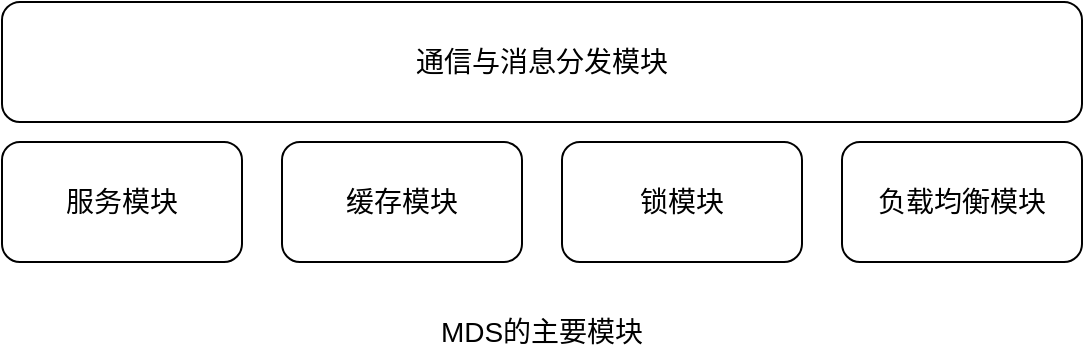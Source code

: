 <mxfile version="18.1.1" type="github" pages="3">
  <diagram id="VTJPPMgsjLx8ww_y1QMy" name="Page-1">
    <mxGraphModel dx="1662" dy="794" grid="1" gridSize="10" guides="1" tooltips="1" connect="1" arrows="1" fold="1" page="1" pageScale="1" pageWidth="827" pageHeight="1169" math="0" shadow="0">
      <root>
        <mxCell id="0" />
        <mxCell id="1" parent="0" />
        <mxCell id="A5HvCN1zyJK1gsS5gX_A-1" value="&lt;font style=&quot;font-size: 14px;&quot;&gt;通信与消息分发模块&lt;/font&gt;" style="rounded=1;whiteSpace=wrap;html=1;" vertex="1" parent="1">
          <mxGeometry x="260" y="190" width="540" height="60" as="geometry" />
        </mxCell>
        <mxCell id="A5HvCN1zyJK1gsS5gX_A-2" value="服务模块" style="rounded=1;whiteSpace=wrap;html=1;fontSize=14;" vertex="1" parent="1">
          <mxGeometry x="260" y="260" width="120" height="60" as="geometry" />
        </mxCell>
        <mxCell id="A5HvCN1zyJK1gsS5gX_A-3" value="缓存模块" style="rounded=1;whiteSpace=wrap;html=1;fontSize=14;" vertex="1" parent="1">
          <mxGeometry x="400" y="260" width="120" height="60" as="geometry" />
        </mxCell>
        <mxCell id="A5HvCN1zyJK1gsS5gX_A-4" value="锁模块" style="rounded=1;whiteSpace=wrap;html=1;fontSize=14;" vertex="1" parent="1">
          <mxGeometry x="540" y="260" width="120" height="60" as="geometry" />
        </mxCell>
        <mxCell id="A5HvCN1zyJK1gsS5gX_A-5" value="负载均衡模块" style="rounded=1;whiteSpace=wrap;html=1;fontSize=14;" vertex="1" parent="1">
          <mxGeometry x="680" y="260" width="120" height="60" as="geometry" />
        </mxCell>
        <mxCell id="A5HvCN1zyJK1gsS5gX_A-6" value="MDS的主要模块" style="text;html=1;strokeColor=none;fillColor=none;align=center;verticalAlign=middle;whiteSpace=wrap;rounded=0;fontSize=14;" vertex="1" parent="1">
          <mxGeometry x="465" y="340" width="130" height="30" as="geometry" />
        </mxCell>
      </root>
    </mxGraphModel>
  </diagram>
  <diagram id="IbD8_CEKftHZN9Kwmcnn" name="Page-2">
    <mxGraphModel dx="700" dy="784" grid="1" gridSize="10" guides="1" tooltips="1" connect="1" arrows="1" fold="1" page="1" pageScale="1" pageWidth="827" pageHeight="1169" math="0" shadow="0">
      <root>
        <mxCell id="0" />
        <mxCell id="1" parent="0" />
        <mxCell id="kFRPkHSUcrbc2XwFrMhv-1" value="CInode" style="rounded=1;whiteSpace=wrap;html=1;fontSize=14;" vertex="1" parent="1">
          <mxGeometry x="330" y="160" width="120" height="40" as="geometry" />
        </mxCell>
        <mxCell id="kFRPkHSUcrbc2XwFrMhv-2" value="CDir" style="rounded=1;whiteSpace=wrap;html=1;fontSize=14;" vertex="1" parent="1">
          <mxGeometry x="330" y="200" width="120" height="40" as="geometry" />
        </mxCell>
        <mxCell id="kFRPkHSUcrbc2XwFrMhv-6" value="" style="group" vertex="1" connectable="0" parent="1">
          <mxGeometry x="150" y="280" width="120" height="120" as="geometry" />
        </mxCell>
        <mxCell id="kFRPkHSUcrbc2XwFrMhv-3" value="CDentry" style="rounded=1;whiteSpace=wrap;html=1;fontSize=14;" vertex="1" parent="kFRPkHSUcrbc2XwFrMhv-6">
          <mxGeometry width="120" height="40" as="geometry" />
        </mxCell>
        <mxCell id="kFRPkHSUcrbc2XwFrMhv-4" value="CInode" style="rounded=1;whiteSpace=wrap;html=1;fontSize=14;" vertex="1" parent="kFRPkHSUcrbc2XwFrMhv-6">
          <mxGeometry y="40" width="120" height="40" as="geometry" />
        </mxCell>
        <mxCell id="kFRPkHSUcrbc2XwFrMhv-5" value="CDir" style="rounded=1;whiteSpace=wrap;html=1;fontSize=14;" vertex="1" parent="kFRPkHSUcrbc2XwFrMhv-6">
          <mxGeometry y="80" width="120" height="40" as="geometry" />
        </mxCell>
        <mxCell id="kFRPkHSUcrbc2XwFrMhv-7" value="" style="group" vertex="1" connectable="0" parent="1">
          <mxGeometry x="330" y="280" width="120" height="120" as="geometry" />
        </mxCell>
        <mxCell id="kFRPkHSUcrbc2XwFrMhv-8" value="CDentry" style="rounded=1;whiteSpace=wrap;html=1;fontSize=14;" vertex="1" parent="kFRPkHSUcrbc2XwFrMhv-7">
          <mxGeometry width="120" height="40" as="geometry" />
        </mxCell>
        <mxCell id="kFRPkHSUcrbc2XwFrMhv-9" value="CInode" style="rounded=1;whiteSpace=wrap;html=1;fontSize=14;" vertex="1" parent="kFRPkHSUcrbc2XwFrMhv-7">
          <mxGeometry y="40" width="120" height="40" as="geometry" />
        </mxCell>
        <mxCell id="kFRPkHSUcrbc2XwFrMhv-10" value="CDir" style="rounded=1;whiteSpace=wrap;html=1;fontSize=14;" vertex="1" parent="kFRPkHSUcrbc2XwFrMhv-7">
          <mxGeometry y="80" width="120" height="40" as="geometry" />
        </mxCell>
        <mxCell id="kFRPkHSUcrbc2XwFrMhv-11" value="" style="group" vertex="1" connectable="0" parent="1">
          <mxGeometry x="510" y="280" width="120" height="120" as="geometry" />
        </mxCell>
        <mxCell id="kFRPkHSUcrbc2XwFrMhv-12" value="CDentry" style="rounded=1;whiteSpace=wrap;html=1;fontSize=14;" vertex="1" parent="kFRPkHSUcrbc2XwFrMhv-11">
          <mxGeometry width="120" height="40" as="geometry" />
        </mxCell>
        <mxCell id="kFRPkHSUcrbc2XwFrMhv-13" value="CInode" style="rounded=1;whiteSpace=wrap;html=1;fontSize=14;" vertex="1" parent="kFRPkHSUcrbc2XwFrMhv-11">
          <mxGeometry y="40" width="120" height="40" as="geometry" />
        </mxCell>
        <mxCell id="kFRPkHSUcrbc2XwFrMhv-14" value="CDir" style="rounded=1;whiteSpace=wrap;html=1;fontSize=14;" vertex="1" parent="kFRPkHSUcrbc2XwFrMhv-11">
          <mxGeometry y="80" width="120" height="40" as="geometry" />
        </mxCell>
        <mxCell id="kFRPkHSUcrbc2XwFrMhv-15" value="Cdentry" style="rounded=1;whiteSpace=wrap;html=1;fontSize=14;" vertex="1" parent="1">
          <mxGeometry x="440" y="480" width="120" height="40" as="geometry" />
        </mxCell>
        <mxCell id="kFRPkHSUcrbc2XwFrMhv-16" value="CInode" style="rounded=1;whiteSpace=wrap;html=1;fontSize=14;" vertex="1" parent="1">
          <mxGeometry x="440" y="520" width="120" height="40" as="geometry" />
        </mxCell>
        <mxCell id="kFRPkHSUcrbc2XwFrMhv-17" value="Cdentry" style="rounded=1;whiteSpace=wrap;html=1;fontSize=14;" vertex="1" parent="1">
          <mxGeometry x="600" y="480" width="120" height="40" as="geometry" />
        </mxCell>
        <mxCell id="kFRPkHSUcrbc2XwFrMhv-18" value="CInode" style="rounded=1;whiteSpace=wrap;html=1;fontSize=14;" vertex="1" parent="1">
          <mxGeometry x="600" y="520" width="120" height="40" as="geometry" />
        </mxCell>
        <mxCell id="kFRPkHSUcrbc2XwFrMhv-19" value="" style="endArrow=classic;html=1;rounded=0;fontSize=14;exitX=0.5;exitY=1;exitDx=0;exitDy=0;entryX=0.5;entryY=0;entryDx=0;entryDy=0;" edge="1" parent="1" source="kFRPkHSUcrbc2XwFrMhv-2" target="kFRPkHSUcrbc2XwFrMhv-3">
          <mxGeometry width="50" height="50" relative="1" as="geometry">
            <mxPoint x="160" y="250" as="sourcePoint" />
            <mxPoint x="210" y="200" as="targetPoint" />
          </mxGeometry>
        </mxCell>
        <mxCell id="kFRPkHSUcrbc2XwFrMhv-20" value="" style="endArrow=classic;html=1;rounded=0;fontSize=14;" edge="1" parent="1" target="kFRPkHSUcrbc2XwFrMhv-8">
          <mxGeometry width="50" height="50" relative="1" as="geometry">
            <mxPoint x="390" y="240" as="sourcePoint" />
            <mxPoint x="220" y="290" as="targetPoint" />
          </mxGeometry>
        </mxCell>
        <mxCell id="kFRPkHSUcrbc2XwFrMhv-21" value="" style="endArrow=classic;html=1;rounded=0;fontSize=14;entryX=0.5;entryY=0;entryDx=0;entryDy=0;" edge="1" parent="1" target="kFRPkHSUcrbc2XwFrMhv-12">
          <mxGeometry width="50" height="50" relative="1" as="geometry">
            <mxPoint x="390" y="240" as="sourcePoint" />
            <mxPoint x="400" y="290" as="targetPoint" />
          </mxGeometry>
        </mxCell>
        <mxCell id="kFRPkHSUcrbc2XwFrMhv-22" value="" style="endArrow=classic;html=1;rounded=0;fontSize=14;exitX=0.5;exitY=1;exitDx=0;exitDy=0;entryX=0.5;entryY=0;entryDx=0;entryDy=0;" edge="1" parent="1" target="kFRPkHSUcrbc2XwFrMhv-15">
          <mxGeometry width="50" height="50" relative="1" as="geometry">
            <mxPoint x="570" y="400" as="sourcePoint" />
            <mxPoint x="390" y="440" as="targetPoint" />
          </mxGeometry>
        </mxCell>
        <mxCell id="kFRPkHSUcrbc2XwFrMhv-23" value="" style="endArrow=classic;html=1;rounded=0;fontSize=14;entryX=0.45;entryY=-0.025;entryDx=0;entryDy=0;exitX=0.5;exitY=1;exitDx=0;exitDy=0;entryPerimeter=0;" edge="1" parent="1" source="kFRPkHSUcrbc2XwFrMhv-14" target="kFRPkHSUcrbc2XwFrMhv-17">
          <mxGeometry width="50" height="50" relative="1" as="geometry">
            <mxPoint x="400" y="250" as="sourcePoint" />
            <mxPoint x="580" y="290" as="targetPoint" />
          </mxGeometry>
        </mxCell>
      </root>
    </mxGraphModel>
  </diagram>
  <diagram id="_mSLQBW9i5v3W5MT9YS_" name="Page-3">
    <mxGraphModel dx="700" dy="784" grid="1" gridSize="10" guides="1" tooltips="1" connect="1" arrows="1" fold="1" page="1" pageScale="1" pageWidth="827" pageHeight="1169" math="0" shadow="0">
      <root>
        <mxCell id="0" />
        <mxCell id="1" parent="0" />
        <mxCell id="tuTa-BVziKftg2ZpCBF0-6" style="edgeStyle=orthogonalEdgeStyle;rounded=0;orthogonalLoop=1;jettySize=auto;html=1;fontSize=14;" edge="1" parent="1" source="tuTa-BVziKftg2ZpCBF0-1">
          <mxGeometry relative="1" as="geometry">
            <mxPoint x="155" y="360" as="targetPoint" />
          </mxGeometry>
        </mxCell>
        <mxCell id="tuTa-BVziKftg2ZpCBF0-1" value="" style="rounded=1;whiteSpace=wrap;html=1;fontSize=14;" vertex="1" parent="1">
          <mxGeometry x="110" y="280" width="90" height="40" as="geometry" />
        </mxCell>
        <mxCell id="tuTa-BVziKftg2ZpCBF0-8" style="edgeStyle=orthogonalEdgeStyle;rounded=0;orthogonalLoop=1;jettySize=auto;html=1;fontSize=14;" edge="1" parent="1" source="tuTa-BVziKftg2ZpCBF0-3" target="tuTa-BVziKftg2ZpCBF0-9">
          <mxGeometry relative="1" as="geometry">
            <mxPoint x="245" y="360" as="targetPoint" />
          </mxGeometry>
        </mxCell>
        <mxCell id="tuTa-BVziKftg2ZpCBF0-3" value="" style="rounded=1;whiteSpace=wrap;html=1;fontSize=14;" vertex="1" parent="1">
          <mxGeometry x="200" y="280" width="90" height="40" as="geometry" />
        </mxCell>
        <mxCell id="tuTa-BVziKftg2ZpCBF0-12" style="edgeStyle=orthogonalEdgeStyle;rounded=0;orthogonalLoop=1;jettySize=auto;html=1;fontSize=14;" edge="1" parent="1" source="tuTa-BVziKftg2ZpCBF0-4">
          <mxGeometry relative="1" as="geometry">
            <mxPoint x="335" y="360" as="targetPoint" />
          </mxGeometry>
        </mxCell>
        <mxCell id="tuTa-BVziKftg2ZpCBF0-4" value="" style="rounded=1;whiteSpace=wrap;html=1;fontSize=14;" vertex="1" parent="1">
          <mxGeometry x="290" y="280" width="90" height="40" as="geometry" />
        </mxCell>
        <mxCell id="tuTa-BVziKftg2ZpCBF0-14" style="edgeStyle=orthogonalEdgeStyle;rounded=0;orthogonalLoop=1;jettySize=auto;html=1;fontSize=14;" edge="1" parent="1" source="tuTa-BVziKftg2ZpCBF0-5" target="tuTa-BVziKftg2ZpCBF0-13">
          <mxGeometry relative="1" as="geometry">
            <Array as="points">
              <mxPoint x="425" y="390" />
              <mxPoint x="425" y="390" />
            </Array>
          </mxGeometry>
        </mxCell>
        <mxCell id="tuTa-BVziKftg2ZpCBF0-5" value="" style="rounded=1;whiteSpace=wrap;html=1;fontSize=14;" vertex="1" parent="1">
          <mxGeometry x="380" y="280" width="90" height="40" as="geometry" />
        </mxCell>
        <mxCell id="tuTa-BVziKftg2ZpCBF0-7" value="10000000000.0" style="text;html=1;align=center;verticalAlign=middle;resizable=0;points=[];autosize=1;strokeColor=none;fillColor=none;fontSize=14;" vertex="1" parent="1">
          <mxGeometry x="65" y="370" width="170" height="20" as="geometry" />
        </mxCell>
        <mxCell id="tuTa-BVziKftg2ZpCBF0-9" value="10000000000.0" style="text;html=1;align=center;verticalAlign=middle;resizable=0;points=[];autosize=1;strokeColor=none;fillColor=none;fontSize=14;" vertex="1" parent="1">
          <mxGeometry x="160" y="410" width="170" height="20" as="geometry" />
        </mxCell>
        <mxCell id="tuTa-BVziKftg2ZpCBF0-10" value="10000000000.0" style="text;html=1;align=center;verticalAlign=middle;resizable=0;points=[];autosize=1;strokeColor=none;fillColor=none;fontSize=14;" vertex="1" parent="1">
          <mxGeometry x="260" y="370" width="170" height="20" as="geometry" />
        </mxCell>
        <mxCell id="tuTa-BVziKftg2ZpCBF0-13" value="10000000000.0" style="text;html=1;align=center;verticalAlign=middle;resizable=0;points=[];autosize=1;strokeColor=none;fillColor=none;fontSize=14;" vertex="1" parent="1">
          <mxGeometry x="350" y="410" width="170" height="20" as="geometry" />
        </mxCell>
        <mxCell id="tuTa-BVziKftg2ZpCBF0-15" value="inodeID:10000000000" style="text;html=1;align=center;verticalAlign=middle;resizable=0;points=[];autosize=1;strokeColor=none;fillColor=none;fontSize=14;" vertex="1" parent="1">
          <mxGeometry x="30" y="230" width="150" height="20" as="geometry" />
        </mxCell>
      </root>
    </mxGraphModel>
  </diagram>
</mxfile>
